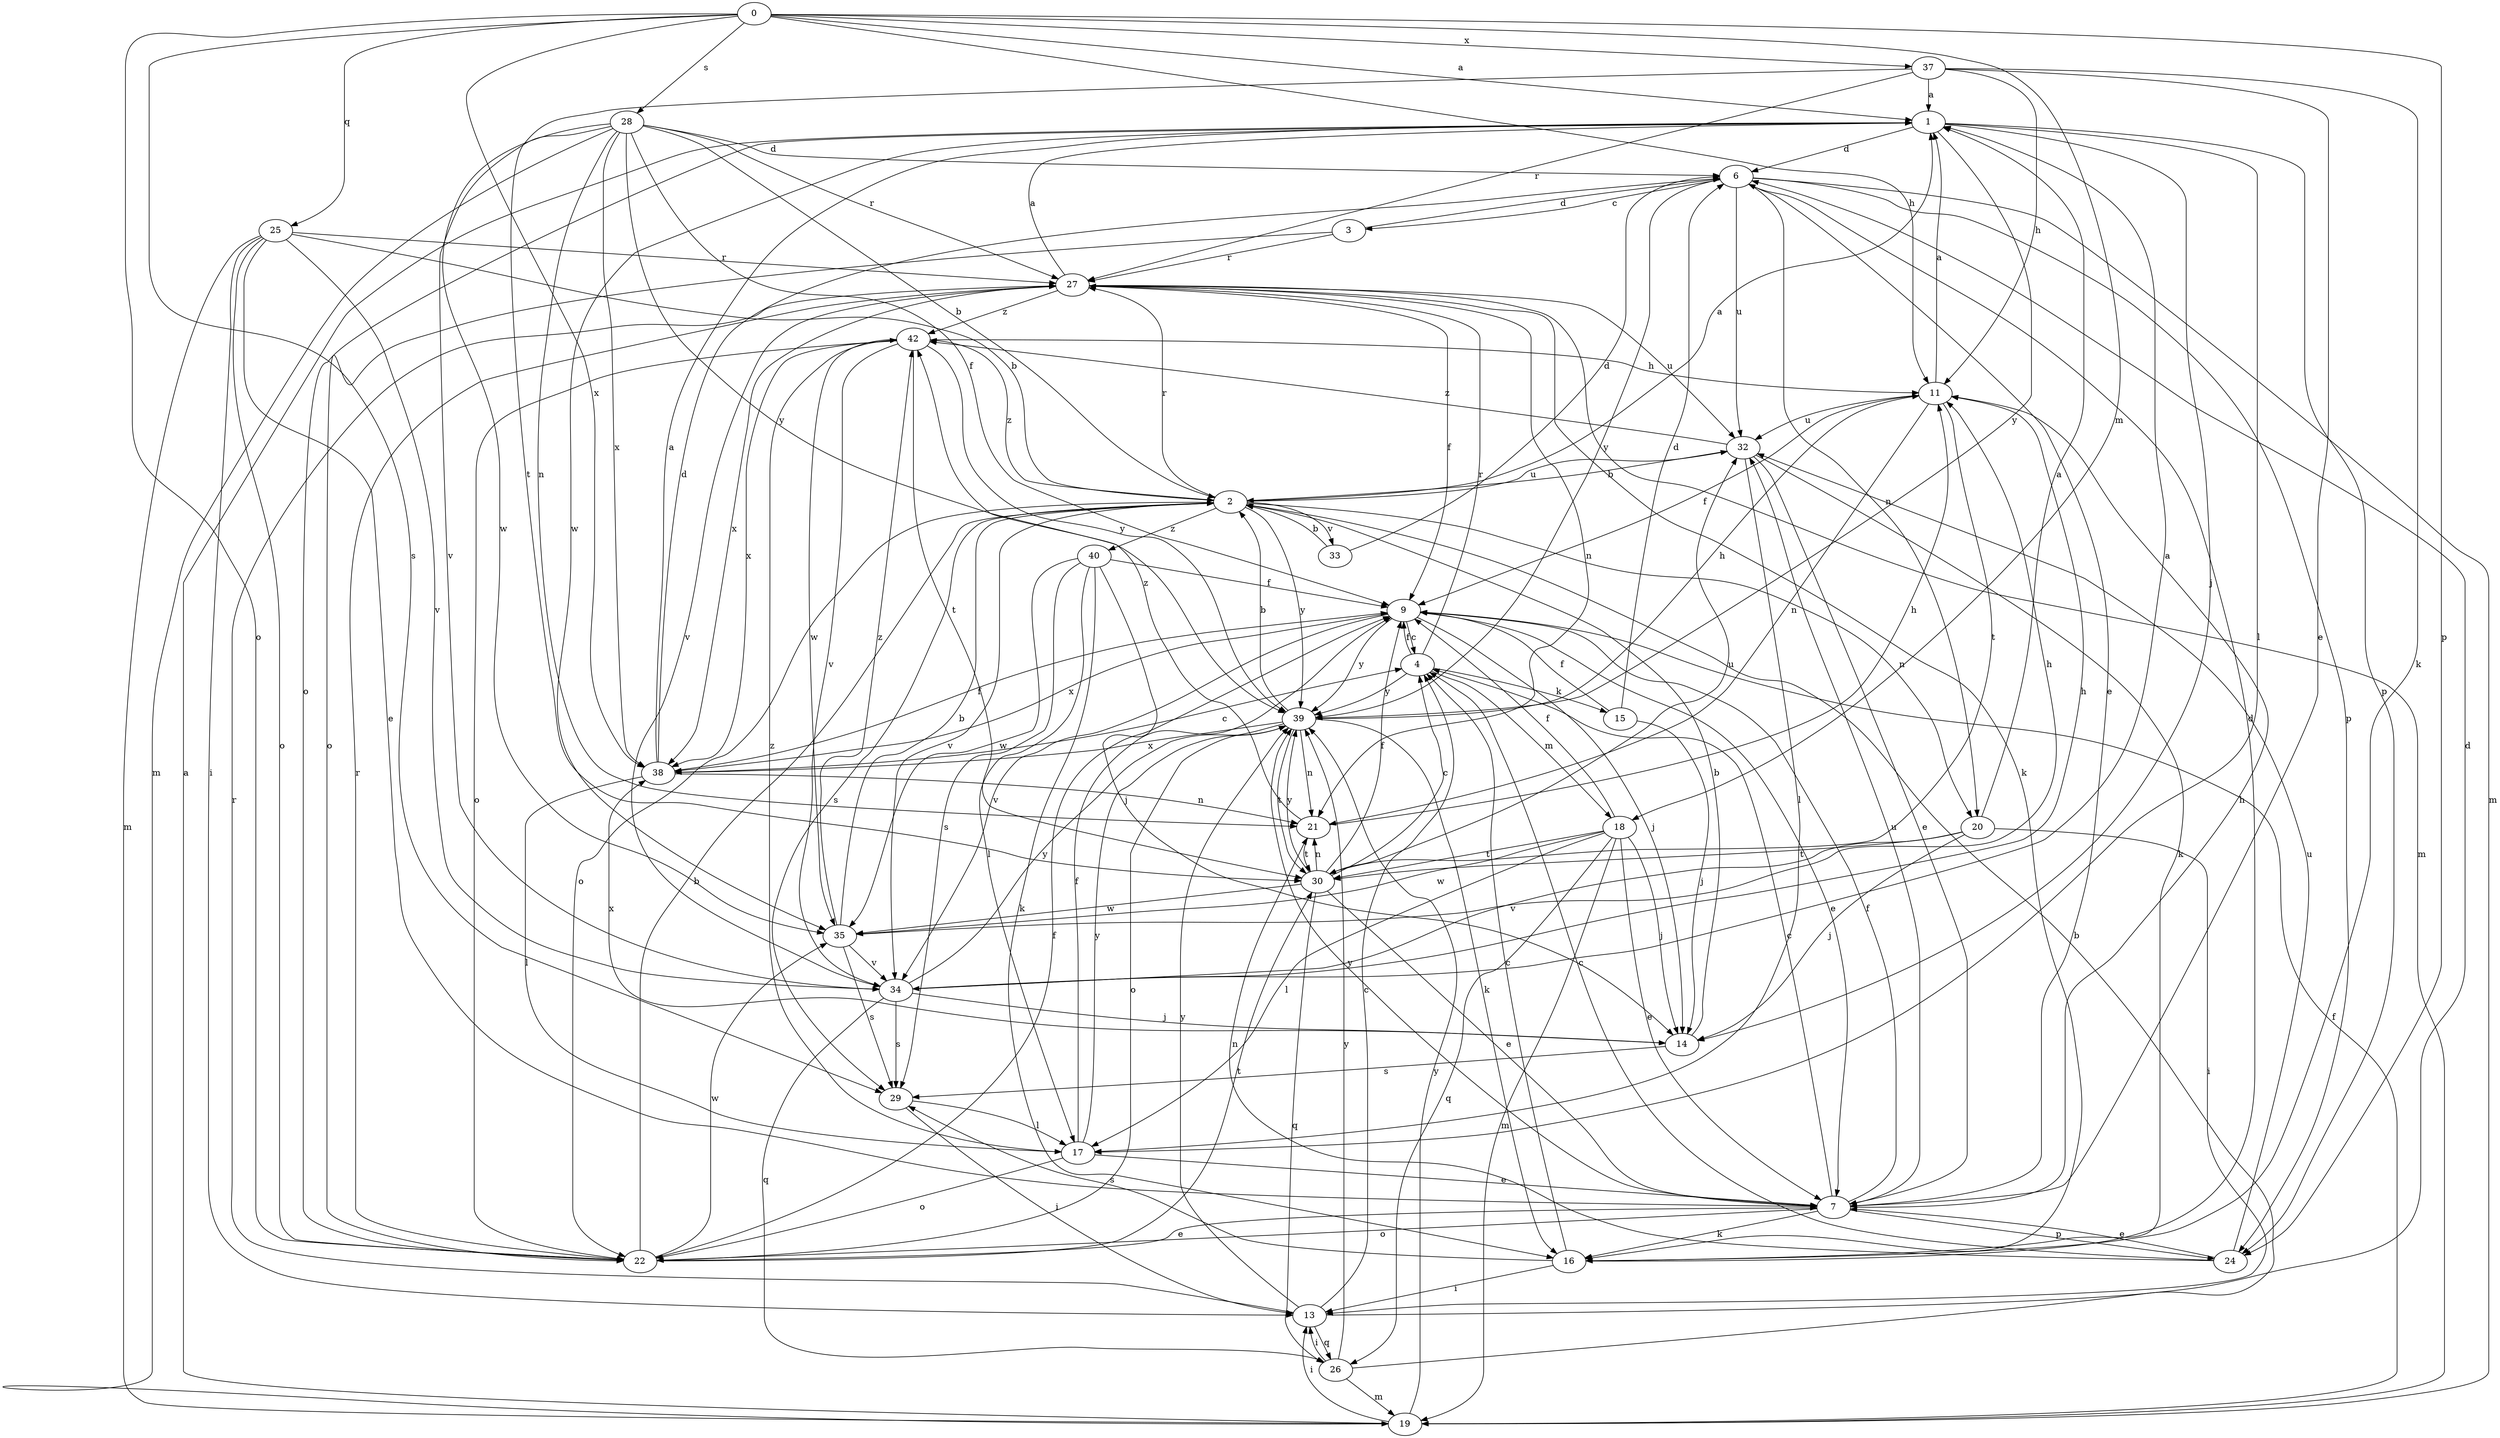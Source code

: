 strict digraph  {
0;
1;
2;
3;
4;
6;
7;
9;
11;
13;
14;
15;
16;
17;
18;
19;
20;
21;
22;
24;
25;
26;
27;
28;
29;
30;
32;
33;
34;
35;
37;
38;
39;
40;
42;
0 -> 1  [label=a];
0 -> 11  [label=h];
0 -> 18  [label=m];
0 -> 22  [label=o];
0 -> 24  [label=p];
0 -> 25  [label=q];
0 -> 28  [label=s];
0 -> 29  [label=s];
0 -> 37  [label=x];
0 -> 38  [label=x];
1 -> 6  [label=d];
1 -> 14  [label=j];
1 -> 17  [label=l];
1 -> 22  [label=o];
1 -> 24  [label=p];
1 -> 35  [label=w];
1 -> 39  [label=y];
2 -> 1  [label=a];
2 -> 20  [label=n];
2 -> 22  [label=o];
2 -> 27  [label=r];
2 -> 29  [label=s];
2 -> 32  [label=u];
2 -> 33  [label=v];
2 -> 34  [label=v];
2 -> 39  [label=y];
2 -> 40  [label=z];
2 -> 42  [label=z];
3 -> 6  [label=d];
3 -> 22  [label=o];
3 -> 27  [label=r];
4 -> 9  [label=f];
4 -> 15  [label=k];
4 -> 18  [label=m];
4 -> 27  [label=r];
4 -> 39  [label=y];
6 -> 3  [label=c];
6 -> 7  [label=e];
6 -> 19  [label=m];
6 -> 20  [label=n];
6 -> 24  [label=p];
6 -> 32  [label=u];
6 -> 39  [label=y];
7 -> 4  [label=c];
7 -> 9  [label=f];
7 -> 11  [label=h];
7 -> 16  [label=k];
7 -> 22  [label=o];
7 -> 24  [label=p];
7 -> 32  [label=u];
7 -> 39  [label=y];
9 -> 4  [label=c];
9 -> 7  [label=e];
9 -> 14  [label=j];
9 -> 34  [label=v];
9 -> 38  [label=x];
9 -> 39  [label=y];
11 -> 1  [label=a];
11 -> 9  [label=f];
11 -> 21  [label=n];
11 -> 30  [label=t];
11 -> 32  [label=u];
13 -> 4  [label=c];
13 -> 6  [label=d];
13 -> 26  [label=q];
13 -> 27  [label=r];
13 -> 39  [label=y];
14 -> 2  [label=b];
14 -> 29  [label=s];
14 -> 38  [label=x];
15 -> 6  [label=d];
15 -> 9  [label=f];
15 -> 14  [label=j];
16 -> 4  [label=c];
16 -> 6  [label=d];
16 -> 13  [label=i];
16 -> 29  [label=s];
17 -> 7  [label=e];
17 -> 9  [label=f];
17 -> 22  [label=o];
17 -> 39  [label=y];
17 -> 42  [label=z];
18 -> 7  [label=e];
18 -> 9  [label=f];
18 -> 14  [label=j];
18 -> 17  [label=l];
18 -> 19  [label=m];
18 -> 26  [label=q];
18 -> 30  [label=t];
18 -> 35  [label=w];
19 -> 1  [label=a];
19 -> 9  [label=f];
19 -> 13  [label=i];
19 -> 39  [label=y];
20 -> 1  [label=a];
20 -> 13  [label=i];
20 -> 14  [label=j];
20 -> 30  [label=t];
20 -> 34  [label=v];
21 -> 11  [label=h];
21 -> 30  [label=t];
21 -> 42  [label=z];
22 -> 2  [label=b];
22 -> 7  [label=e];
22 -> 9  [label=f];
22 -> 27  [label=r];
22 -> 30  [label=t];
22 -> 35  [label=w];
24 -> 4  [label=c];
24 -> 7  [label=e];
24 -> 21  [label=n];
24 -> 32  [label=u];
25 -> 2  [label=b];
25 -> 7  [label=e];
25 -> 13  [label=i];
25 -> 19  [label=m];
25 -> 22  [label=o];
25 -> 27  [label=r];
25 -> 34  [label=v];
26 -> 2  [label=b];
26 -> 13  [label=i];
26 -> 19  [label=m];
26 -> 39  [label=y];
27 -> 1  [label=a];
27 -> 9  [label=f];
27 -> 16  [label=k];
27 -> 19  [label=m];
27 -> 21  [label=n];
27 -> 32  [label=u];
27 -> 34  [label=v];
27 -> 38  [label=x];
27 -> 42  [label=z];
28 -> 2  [label=b];
28 -> 6  [label=d];
28 -> 9  [label=f];
28 -> 19  [label=m];
28 -> 21  [label=n];
28 -> 27  [label=r];
28 -> 34  [label=v];
28 -> 35  [label=w];
28 -> 38  [label=x];
28 -> 39  [label=y];
29 -> 13  [label=i];
29 -> 17  [label=l];
30 -> 4  [label=c];
30 -> 7  [label=e];
30 -> 9  [label=f];
30 -> 21  [label=n];
30 -> 26  [label=q];
30 -> 32  [label=u];
30 -> 35  [label=w];
30 -> 39  [label=y];
32 -> 2  [label=b];
32 -> 7  [label=e];
32 -> 16  [label=k];
32 -> 17  [label=l];
32 -> 42  [label=z];
33 -> 2  [label=b];
33 -> 6  [label=d];
34 -> 1  [label=a];
34 -> 11  [label=h];
34 -> 14  [label=j];
34 -> 26  [label=q];
34 -> 29  [label=s];
34 -> 39  [label=y];
35 -> 2  [label=b];
35 -> 11  [label=h];
35 -> 29  [label=s];
35 -> 34  [label=v];
35 -> 42  [label=z];
37 -> 1  [label=a];
37 -> 7  [label=e];
37 -> 11  [label=h];
37 -> 16  [label=k];
37 -> 27  [label=r];
37 -> 30  [label=t];
38 -> 1  [label=a];
38 -> 4  [label=c];
38 -> 6  [label=d];
38 -> 9  [label=f];
38 -> 17  [label=l];
38 -> 21  [label=n];
39 -> 2  [label=b];
39 -> 11  [label=h];
39 -> 16  [label=k];
39 -> 21  [label=n];
39 -> 22  [label=o];
39 -> 30  [label=t];
39 -> 38  [label=x];
40 -> 9  [label=f];
40 -> 14  [label=j];
40 -> 16  [label=k];
40 -> 17  [label=l];
40 -> 29  [label=s];
40 -> 35  [label=w];
42 -> 11  [label=h];
42 -> 22  [label=o];
42 -> 30  [label=t];
42 -> 34  [label=v];
42 -> 35  [label=w];
42 -> 38  [label=x];
42 -> 39  [label=y];
}
